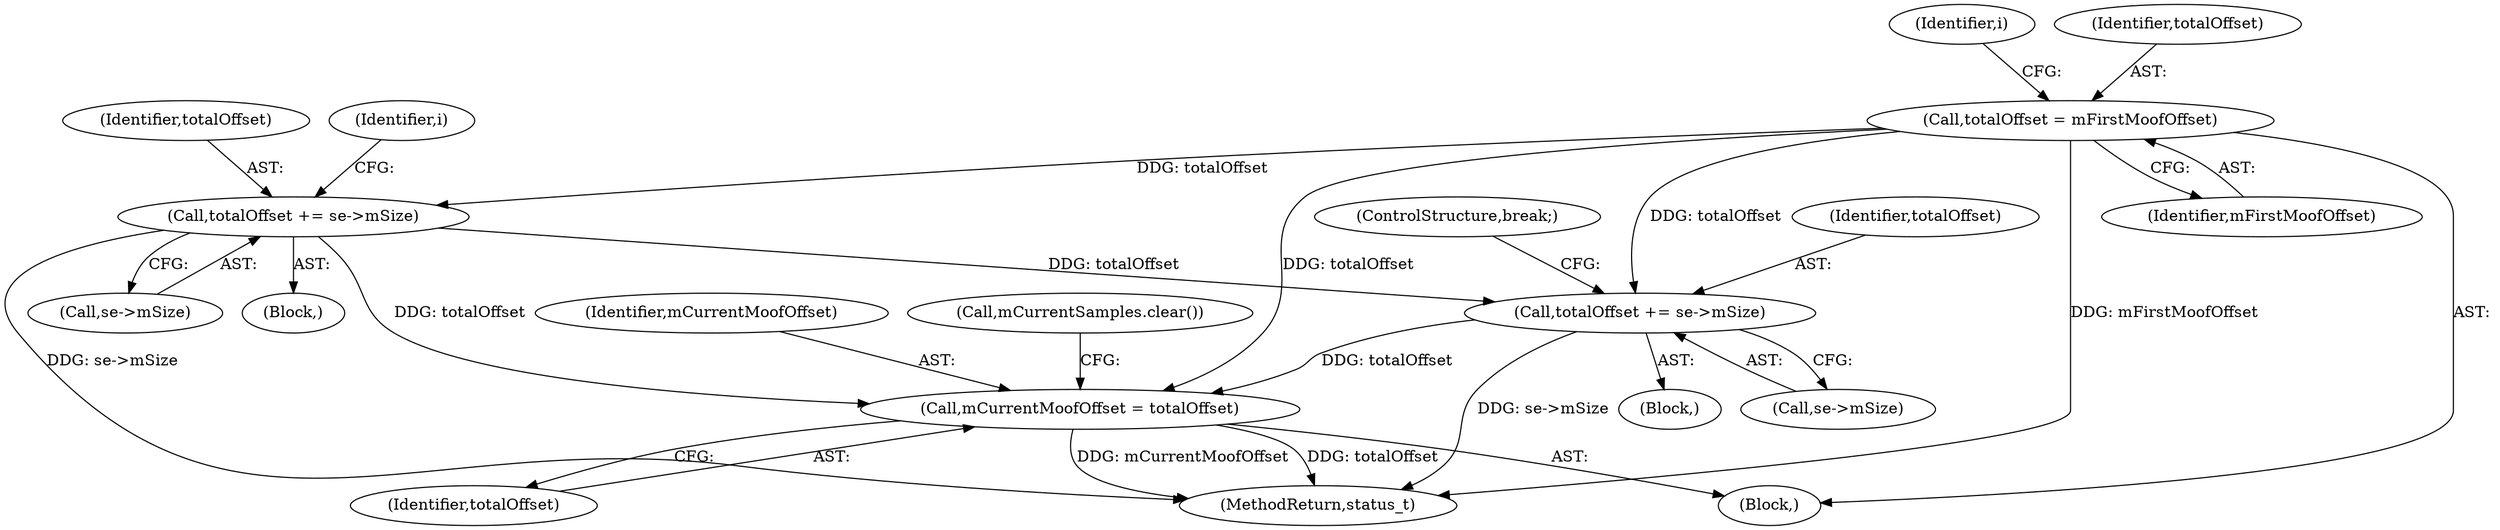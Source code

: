 digraph "0_Android_5403587a74aee2fb57076528c3927851531c8afb@pointer" {
"1000201" [label="(Call,totalOffset += se->mSize)"];
"1000212" [label="(Call,totalOffset += se->mSize)"];
"1000145" [label="(Call,totalOffset = mFirstMoofOffset)"];
"1000217" [label="(Call,mCurrentMoofOffset = totalOffset)"];
"1000214" [label="(Call,se->mSize)"];
"1000151" [label="(Identifier,i)"];
"1000206" [label="(ControlStructure,break;)"];
"1000219" [label="(Identifier,totalOffset)"];
"1000218" [label="(Identifier,mCurrentMoofOffset)"];
"1000220" [label="(Call,mCurrentSamples.clear())"];
"1000212" [label="(Call,totalOffset += se->mSize)"];
"1000217" [label="(Call,mCurrentMoofOffset = totalOffset)"];
"1000203" [label="(Call,se->mSize)"];
"1000213" [label="(Identifier,totalOffset)"];
"1000147" [label="(Identifier,mFirstMoofOffset)"];
"1000139" [label="(Block,)"];
"1000158" [label="(Block,)"];
"1000201" [label="(Call,totalOffset += se->mSize)"];
"1000195" [label="(Block,)"];
"1000146" [label="(Identifier,totalOffset)"];
"1000157" [label="(Identifier,i)"];
"1000202" [label="(Identifier,totalOffset)"];
"1000145" [label="(Call,totalOffset = mFirstMoofOffset)"];
"1000912" [label="(MethodReturn,status_t)"];
"1000201" -> "1000195"  [label="AST: "];
"1000201" -> "1000203"  [label="CFG: "];
"1000202" -> "1000201"  [label="AST: "];
"1000203" -> "1000201"  [label="AST: "];
"1000206" -> "1000201"  [label="CFG: "];
"1000201" -> "1000912"  [label="DDG: se->mSize"];
"1000212" -> "1000201"  [label="DDG: totalOffset"];
"1000145" -> "1000201"  [label="DDG: totalOffset"];
"1000201" -> "1000217"  [label="DDG: totalOffset"];
"1000212" -> "1000158"  [label="AST: "];
"1000212" -> "1000214"  [label="CFG: "];
"1000213" -> "1000212"  [label="AST: "];
"1000214" -> "1000212"  [label="AST: "];
"1000157" -> "1000212"  [label="CFG: "];
"1000212" -> "1000912"  [label="DDG: se->mSize"];
"1000145" -> "1000212"  [label="DDG: totalOffset"];
"1000212" -> "1000217"  [label="DDG: totalOffset"];
"1000145" -> "1000139"  [label="AST: "];
"1000145" -> "1000147"  [label="CFG: "];
"1000146" -> "1000145"  [label="AST: "];
"1000147" -> "1000145"  [label="AST: "];
"1000151" -> "1000145"  [label="CFG: "];
"1000145" -> "1000912"  [label="DDG: mFirstMoofOffset"];
"1000145" -> "1000217"  [label="DDG: totalOffset"];
"1000217" -> "1000139"  [label="AST: "];
"1000217" -> "1000219"  [label="CFG: "];
"1000218" -> "1000217"  [label="AST: "];
"1000219" -> "1000217"  [label="AST: "];
"1000220" -> "1000217"  [label="CFG: "];
"1000217" -> "1000912"  [label="DDG: totalOffset"];
"1000217" -> "1000912"  [label="DDG: mCurrentMoofOffset"];
}
